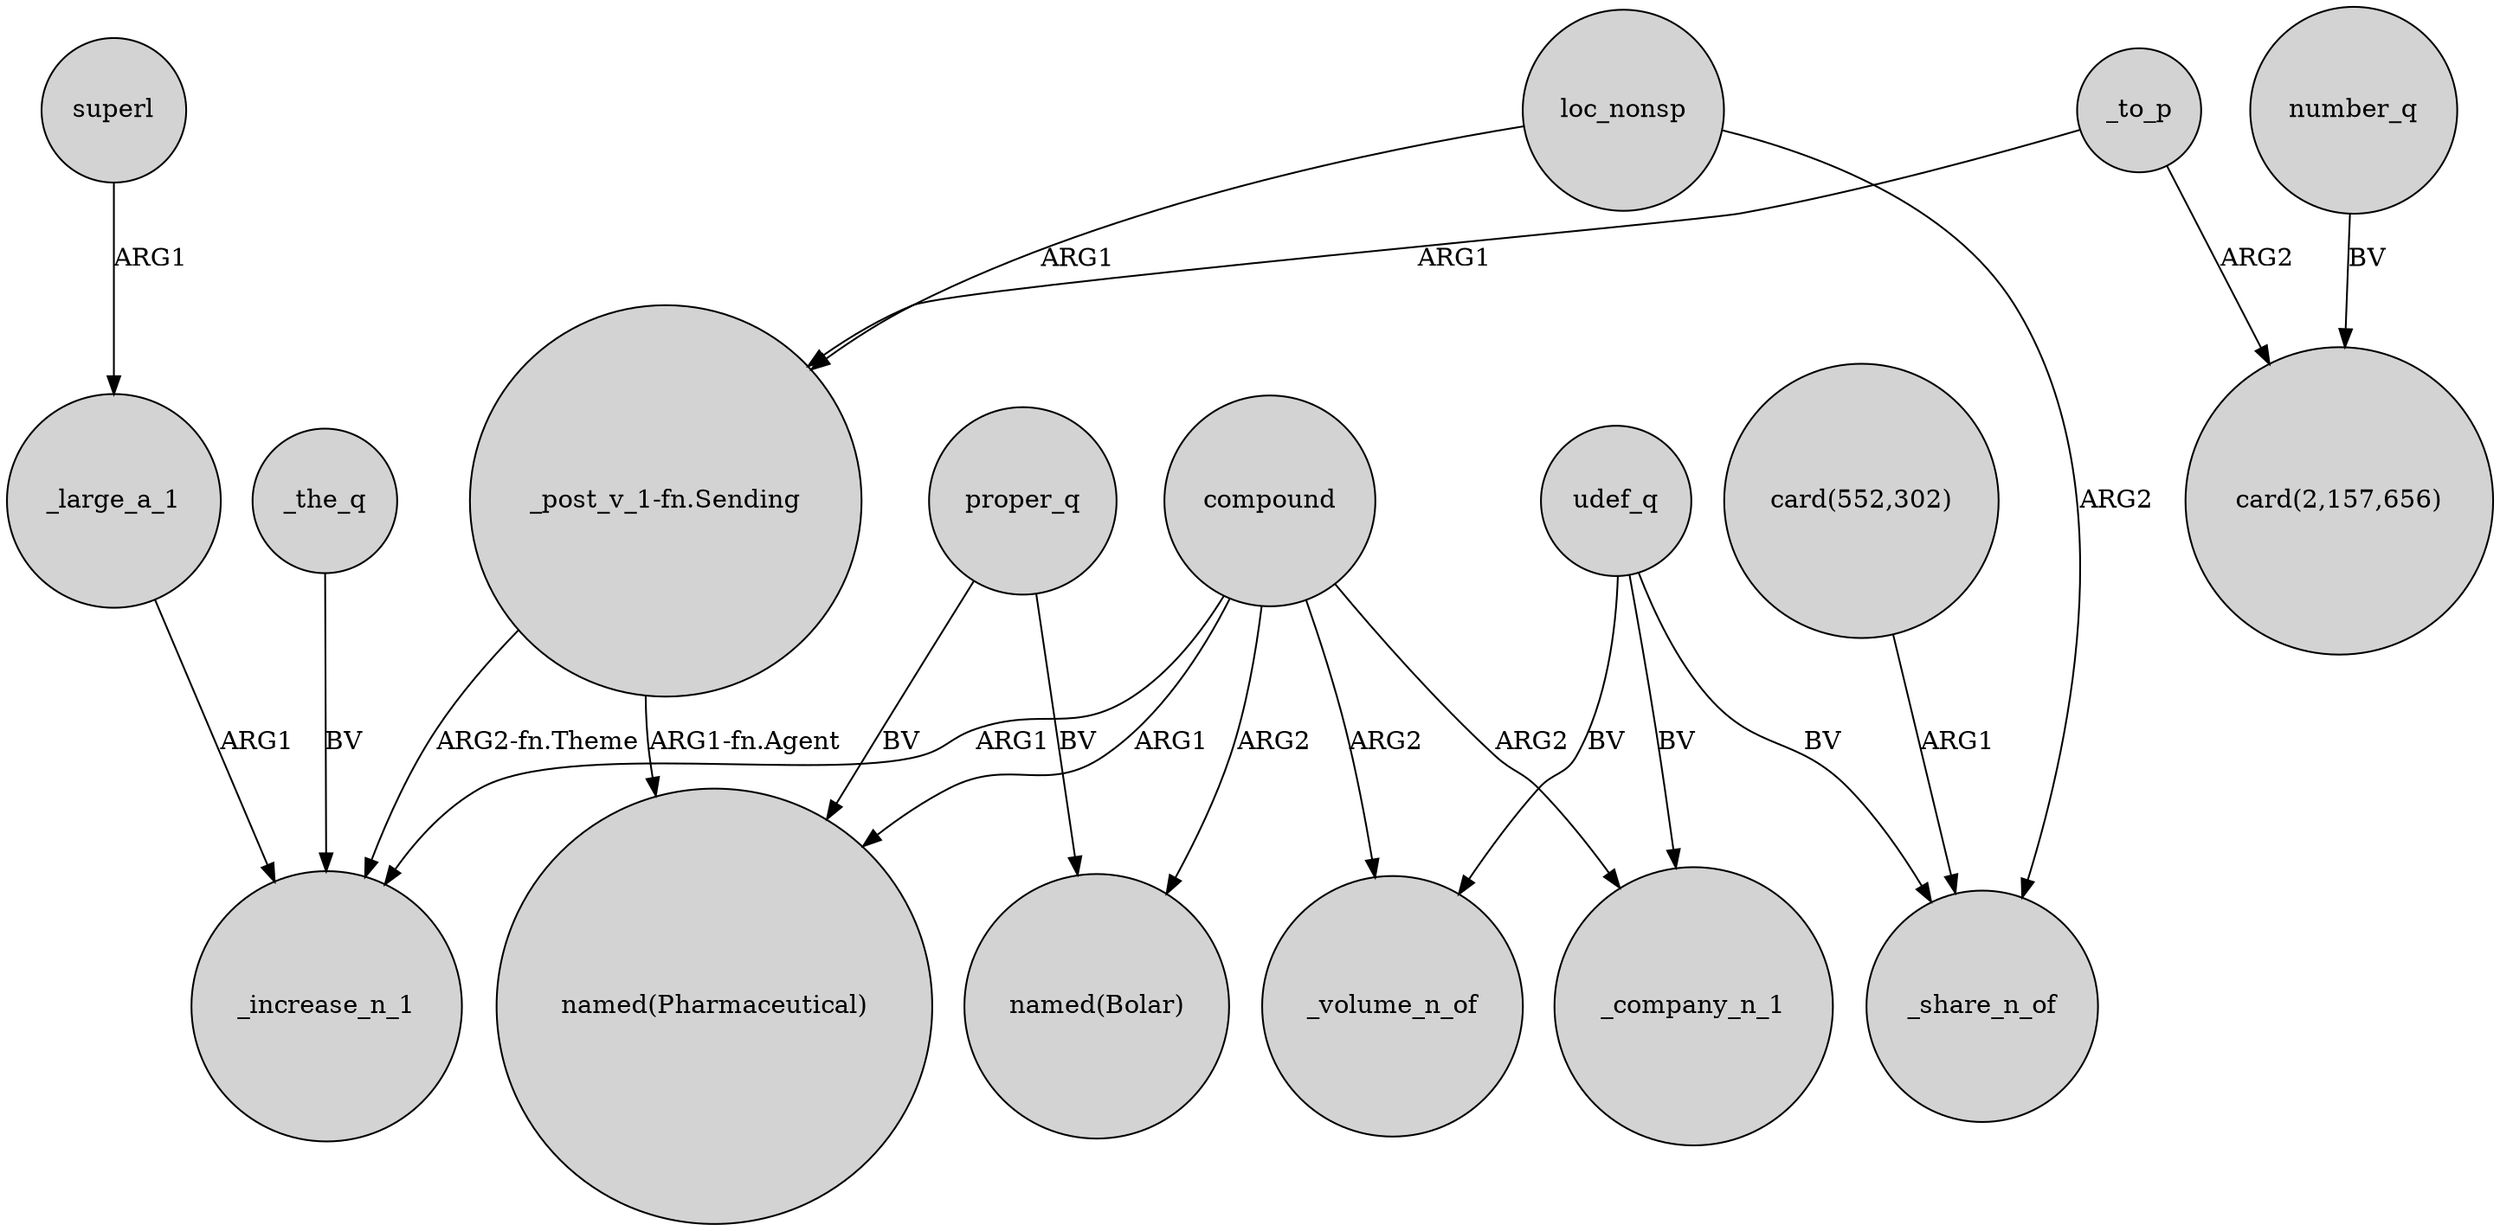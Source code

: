 digraph {
	node [shape=circle style=filled]
	superl -> _large_a_1 [label=ARG1]
	number_q -> "card(2,157,656)" [label=BV]
	loc_nonsp -> "_post_v_1-fn.Sending" [label=ARG1]
	compound -> "named(Pharmaceutical)" [label=ARG1]
	"_post_v_1-fn.Sending" -> "named(Pharmaceutical)" [label="ARG1-fn.Agent"]
	_the_q -> _increase_n_1 [label=BV]
	compound -> _company_n_1 [label=ARG2]
	_large_a_1 -> _increase_n_1 [label=ARG1]
	"_post_v_1-fn.Sending" -> _increase_n_1 [label="ARG2-fn.Theme"]
	udef_q -> _volume_n_of [label=BV]
	proper_q -> "named(Bolar)" [label=BV]
	proper_q -> "named(Pharmaceutical)" [label=BV]
	compound -> _volume_n_of [label=ARG2]
	_to_p -> "card(2,157,656)" [label=ARG2]
	compound -> "named(Bolar)" [label=ARG2]
	_to_p -> "_post_v_1-fn.Sending" [label=ARG1]
	udef_q -> _share_n_of [label=BV]
	"card(552,302)" -> _share_n_of [label=ARG1]
	compound -> _increase_n_1 [label=ARG1]
	loc_nonsp -> _share_n_of [label=ARG2]
	udef_q -> _company_n_1 [label=BV]
}
